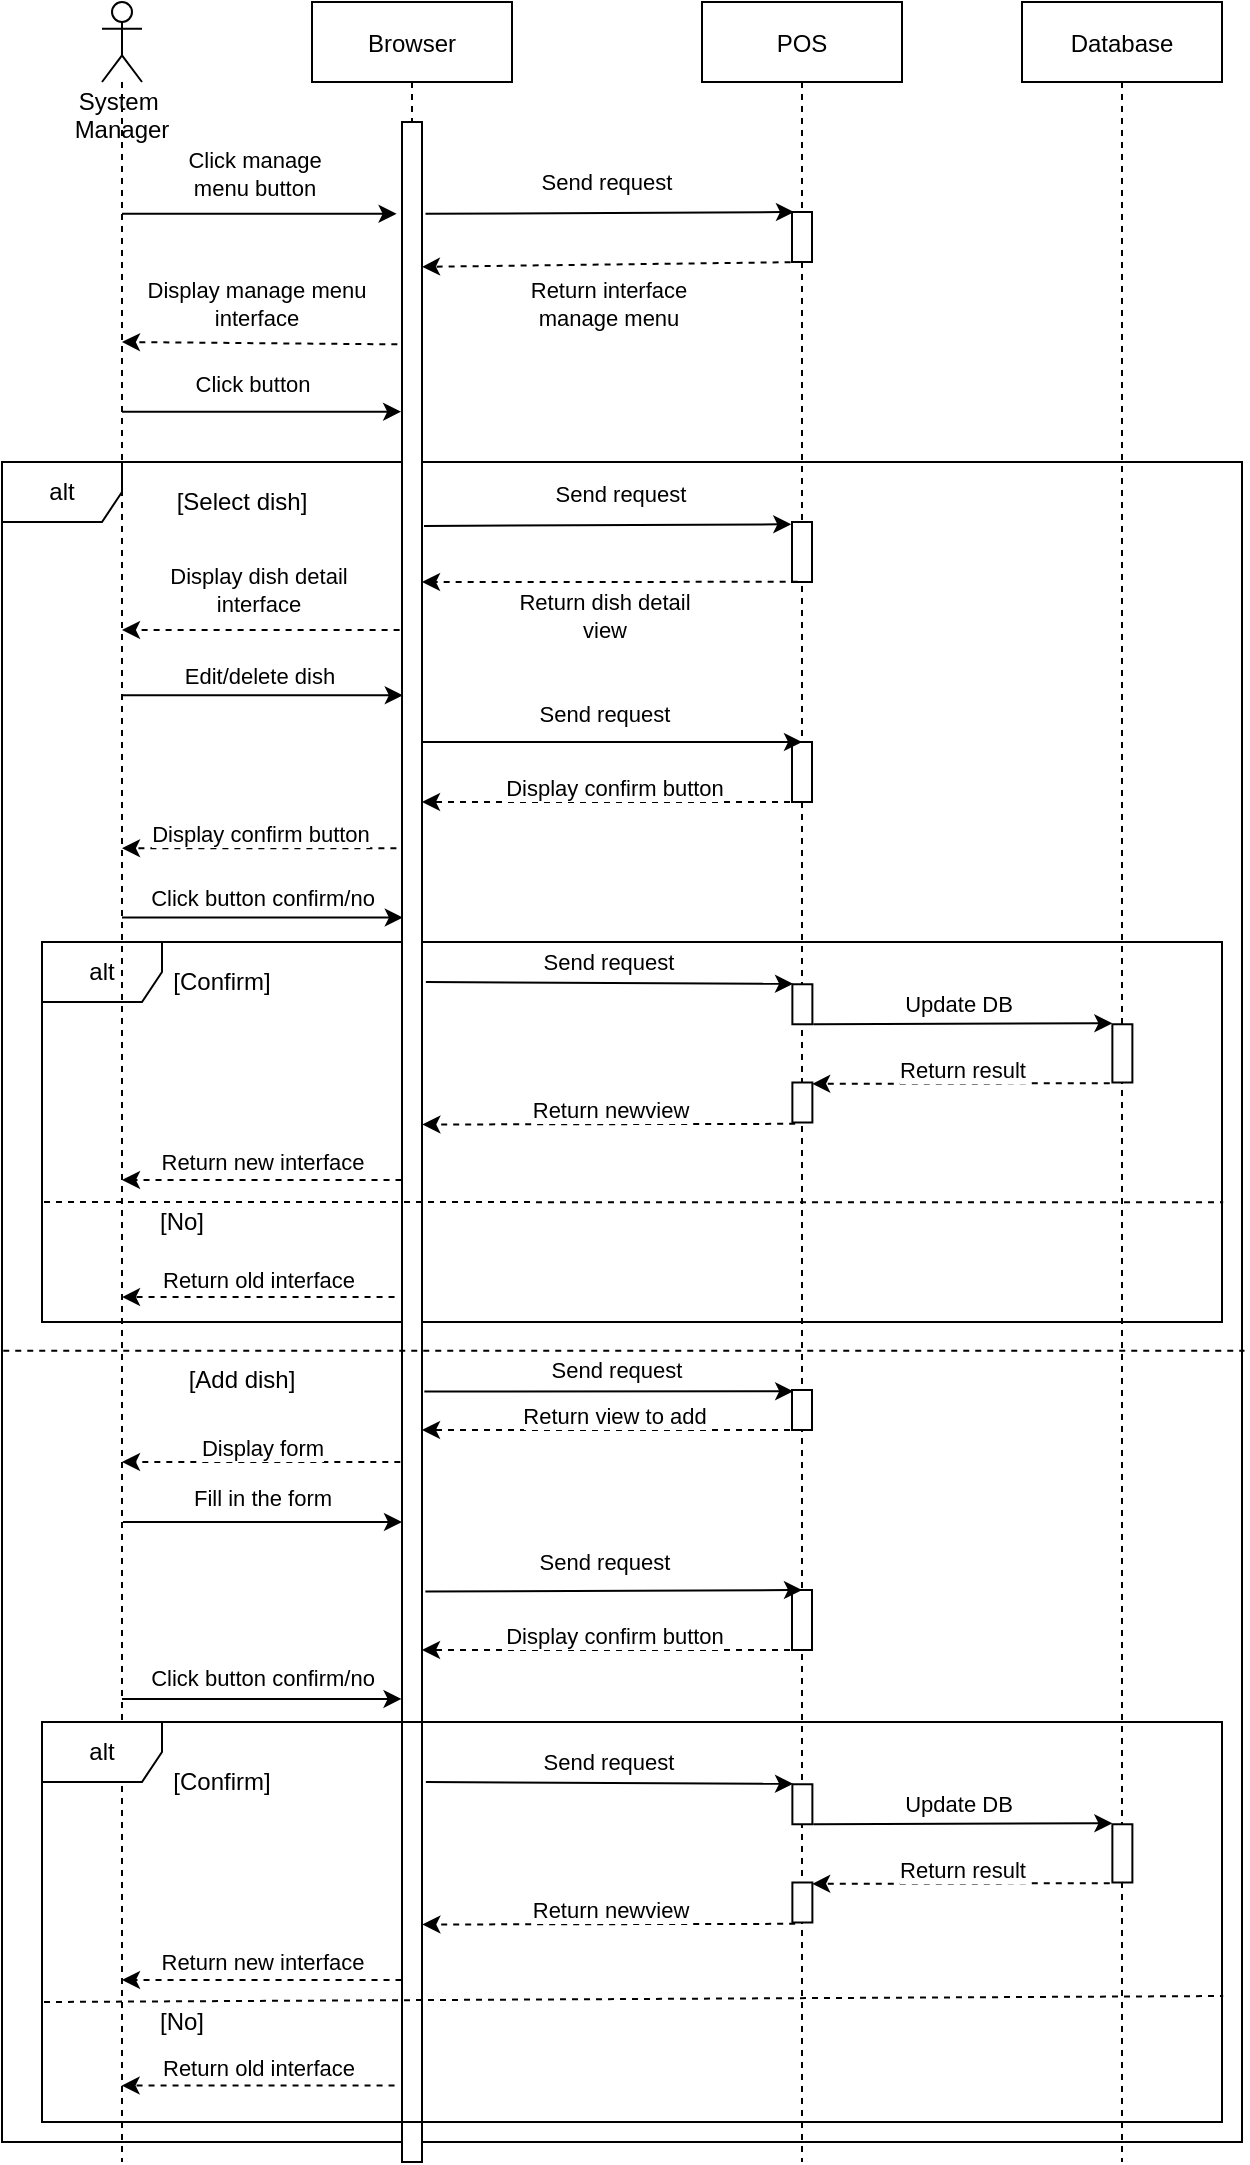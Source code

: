 <mxfile version="15.5.8" type="google"><diagram id="kgpKYQtTHZ0yAKxKKP6v" name="Page-1"><mxGraphModel dx="852" dy="441" grid="1" gridSize="10" guides="1" tooltips="1" connect="1" arrows="1" fold="1" page="1" pageScale="1" pageWidth="850" pageHeight="1100" math="0" shadow="0"><root><mxCell id="0"/><mxCell id="1" parent="0"/><mxCell id="tIarYh8BjWHHEHcR3QTg-29" value="alt" style="shape=umlFrame;whiteSpace=wrap;html=1;width=60;height=30;" parent="1" vertex="1"><mxGeometry x="50" y="240" width="620" height="840" as="geometry"/></mxCell><mxCell id="tIarYh8BjWHHEHcR3QTg-62" value="alt" style="shape=umlFrame;whiteSpace=wrap;html=1;resizeHeight=0;" parent="1" vertex="1"><mxGeometry x="70" y="480" width="590" height="190" as="geometry"/></mxCell><mxCell id="3nuBFxr9cyL0pnOWT2aG-1" value="Browser" style="shape=umlLifeline;perimeter=lifelinePerimeter;container=1;collapsible=0;recursiveResize=0;rounded=0;shadow=0;strokeWidth=1;" parent="1" vertex="1"><mxGeometry x="205" y="10" width="100" height="1080" as="geometry"/></mxCell><mxCell id="tIarYh8BjWHHEHcR3QTg-25" value="" style="points=[];perimeter=orthogonalPerimeter;rounded=0;shadow=0;strokeWidth=1;resizeHeight=0;" parent="3nuBFxr9cyL0pnOWT2aG-1" vertex="1"><mxGeometry x="45" y="60" width="10" height="1020" as="geometry"/></mxCell><mxCell id="tIarYh8BjWHHEHcR3QTg-76" value="Display form" style="endArrow=classic;html=1;dashed=1;exitX=-0.067;exitY=0.824;exitDx=0;exitDy=0;exitPerimeter=0;" parent="3nuBFxr9cyL0pnOWT2aG-1" edge="1"><mxGeometry x="-0.008" y="-7" width="50" height="50" relative="1" as="geometry"><mxPoint x="44.16" y="730.0" as="sourcePoint"/><mxPoint x="-95.003" y="730.0" as="targetPoint"/><mxPoint as="offset"/></mxGeometry></mxCell><mxCell id="tIarYh8BjWHHEHcR3QTg-77" value="Fill in the form" style="endArrow=classic;html=1;entryX=-0.03;entryY=0.859;entryDx=0;entryDy=0;entryPerimeter=0;" parent="3nuBFxr9cyL0pnOWT2aG-1" edge="1"><mxGeometry x="0.002" y="12" width="50" height="50" relative="1" as="geometry"><mxPoint x="-94.533" y="760" as="sourcePoint"/><mxPoint x="45" y="760" as="targetPoint"/><mxPoint as="offset"/></mxGeometry></mxCell><mxCell id="tIarYh8BjWHHEHcR3QTg-11" value="System&amp;nbsp;&lt;br&gt;Manager" style="shape=umlLifeline;participant=umlActor;perimeter=lifelinePerimeter;whiteSpace=wrap;html=1;container=1;collapsible=0;recursiveResize=0;verticalAlign=top;spacingTop=36;outlineConnect=0;size=40;" parent="1" vertex="1"><mxGeometry x="100" y="10" width="20" height="1080" as="geometry"/></mxCell><mxCell id="tIarYh8BjWHHEHcR3QTg-26" value="Display manage menu &lt;br&gt;interface" style="endArrow=classic;html=1;dashed=1;exitX=-0.233;exitY=0.109;exitDx=0;exitDy=0;exitPerimeter=0;" parent="tIarYh8BjWHHEHcR3QTg-11" source="tIarYh8BjWHHEHcR3QTg-25" edge="1"><mxGeometry x="0.024" y="-20" width="50" height="50" relative="1" as="geometry"><mxPoint x="140" y="170" as="sourcePoint"/><mxPoint x="10" y="170" as="targetPoint"/><mxPoint as="offset"/></mxGeometry></mxCell><mxCell id="tIarYh8BjWHHEHcR3QTg-12" value="Click manage &lt;br&gt;menu button" style="endArrow=classic;html=1;entryX=-0.271;entryY=0.045;entryDx=0;entryDy=0;entryPerimeter=0;" parent="1" source="tIarYh8BjWHHEHcR3QTg-11" target="tIarYh8BjWHHEHcR3QTg-25" edge="1"><mxGeometry x="-0.046" y="20" width="50" height="50" relative="1" as="geometry"><mxPoint x="180" y="150" as="sourcePoint"/><mxPoint x="240" y="115" as="targetPoint"/><mxPoint as="offset"/></mxGeometry></mxCell><mxCell id="tIarYh8BjWHHEHcR3QTg-13" value="POS" style="shape=umlLifeline;perimeter=lifelinePerimeter;container=1;collapsible=0;recursiveResize=0;rounded=0;shadow=0;strokeWidth=1;" parent="1" vertex="1"><mxGeometry x="400" y="10" width="100" height="1080" as="geometry"/></mxCell><mxCell id="tIarYh8BjWHHEHcR3QTg-19" value="" style="points=[];perimeter=orthogonalPerimeter;rounded=0;shadow=0;strokeWidth=1;" parent="tIarYh8BjWHHEHcR3QTg-13" vertex="1"><mxGeometry x="45" y="105" width="10" height="25" as="geometry"/></mxCell><mxCell id="tIarYh8BjWHHEHcR3QTg-35" value="" style="points=[];perimeter=orthogonalPerimeter;rounded=0;shadow=0;strokeWidth=1;" parent="tIarYh8BjWHHEHcR3QTg-13" vertex="1"><mxGeometry x="45" y="260" width="10" height="30" as="geometry"/></mxCell><mxCell id="tIarYh8BjWHHEHcR3QTg-45" value="" style="points=[];perimeter=orthogonalPerimeter;rounded=0;shadow=0;strokeWidth=1;" parent="tIarYh8BjWHHEHcR3QTg-13" vertex="1"><mxGeometry x="45.19" y="491.13" width="10" height="20" as="geometry"/></mxCell><mxCell id="tIarYh8BjWHHEHcR3QTg-49" value="" style="points=[];perimeter=orthogonalPerimeter;rounded=0;shadow=0;strokeWidth=1;" parent="tIarYh8BjWHHEHcR3QTg-13" vertex="1"><mxGeometry x="45.19" y="540.25" width="10" height="20" as="geometry"/></mxCell><mxCell id="tIarYh8BjWHHEHcR3QTg-57" value="" style="points=[];perimeter=orthogonalPerimeter;rounded=0;shadow=0;strokeWidth=1;" parent="tIarYh8BjWHHEHcR3QTg-13" vertex="1"><mxGeometry x="45" y="370" width="10" height="30" as="geometry"/></mxCell><mxCell id="tIarYh8BjWHHEHcR3QTg-70" value="" style="points=[];perimeter=orthogonalPerimeter;rounded=0;shadow=0;strokeWidth=1;" parent="tIarYh8BjWHHEHcR3QTg-13" vertex="1"><mxGeometry x="45" y="694" width="10" height="20" as="geometry"/></mxCell><mxCell id="tIarYh8BjWHHEHcR3QTg-80" value="" style="points=[];perimeter=orthogonalPerimeter;rounded=0;shadow=0;strokeWidth=1;" parent="tIarYh8BjWHHEHcR3QTg-13" vertex="1"><mxGeometry x="45" y="794" width="10" height="30" as="geometry"/></mxCell><mxCell id="tIarYh8BjWHHEHcR3QTg-15" value="Database" style="shape=umlLifeline;perimeter=lifelinePerimeter;container=1;collapsible=0;recursiveResize=0;rounded=0;shadow=0;strokeWidth=1;" parent="1" vertex="1"><mxGeometry x="560" y="10" width="100" height="1080" as="geometry"/></mxCell><mxCell id="tIarYh8BjWHHEHcR3QTg-48" value="" style="points=[];perimeter=orthogonalPerimeter;rounded=0;shadow=0;strokeWidth=1;" parent="tIarYh8BjWHHEHcR3QTg-15" vertex="1"><mxGeometry x="45.19" y="511.13" width="10" height="29.12" as="geometry"/></mxCell><mxCell id="tIarYh8BjWHHEHcR3QTg-18" value="Send request" style="endArrow=classic;html=1;entryX=0.1;entryY=0;entryDx=0;entryDy=0;entryPerimeter=0;exitX=1.176;exitY=0.045;exitDx=0;exitDy=0;exitPerimeter=0;" parent="1" source="tIarYh8BjWHHEHcR3QTg-25" target="tIarYh8BjWHHEHcR3QTg-19" edge="1"><mxGeometry x="-0.023" y="15" width="50" height="50" relative="1" as="geometry"><mxPoint x="270" y="115" as="sourcePoint"/><mxPoint x="528" y="117" as="targetPoint"/><mxPoint as="offset"/></mxGeometry></mxCell><mxCell id="tIarYh8BjWHHEHcR3QTg-23" value="Return interface&lt;br&gt;manage menu" style="endArrow=classic;html=1;exitX=-0.07;exitY=1.004;exitDx=0;exitDy=0;exitPerimeter=0;dashed=1;entryX=1;entryY=0.071;entryDx=0;entryDy=0;entryPerimeter=0;" parent="1" source="tIarYh8BjWHHEHcR3QTg-19" target="tIarYh8BjWHHEHcR3QTg-25" edge="1"><mxGeometry x="-0.005" y="20" width="50" height="50" relative="1" as="geometry"><mxPoint x="550" y="160" as="sourcePoint"/><mxPoint x="434.67" y="140.9" as="targetPoint"/><mxPoint as="offset"/></mxGeometry></mxCell><mxCell id="tIarYh8BjWHHEHcR3QTg-27" value="Click&amp;nbsp;button" style="endArrow=classic;html=1;entryX=-0.043;entryY=0.142;entryDx=0;entryDy=0;entryPerimeter=0;" parent="1" source="tIarYh8BjWHHEHcR3QTg-11" target="tIarYh8BjWHHEHcR3QTg-25" edge="1"><mxGeometry x="-0.076" y="14" width="50" height="50" relative="1" as="geometry"><mxPoint x="118.14" y="300" as="sourcePoint"/><mxPoint x="240" y="213" as="targetPoint"/><mxPoint as="offset"/></mxGeometry></mxCell><mxCell id="tIarYh8BjWHHEHcR3QTg-32" value="[Select dish]" style="text;html=1;strokeColor=none;fillColor=none;align=center;verticalAlign=middle;whiteSpace=wrap;rounded=0;" parent="1" vertex="1"><mxGeometry x="125" y="250" width="90" height="20" as="geometry"/></mxCell><mxCell id="tIarYh8BjWHHEHcR3QTg-33" value="Send request" style="endArrow=classic;html=1;entryX=-0.038;entryY=0.038;entryDx=0;entryDy=0;entryPerimeter=0;exitX=1.1;exitY=0.198;exitDx=0;exitDy=0;exitPerimeter=0;" parent="1" source="tIarYh8BjWHHEHcR3QTg-25" target="tIarYh8BjWHHEHcR3QTg-35" edge="1"><mxGeometry x="0.074" y="16" width="50" height="50" relative="1" as="geometry"><mxPoint x="270" y="271" as="sourcePoint"/><mxPoint x="590" y="376" as="targetPoint"/><mxPoint as="offset"/></mxGeometry></mxCell><mxCell id="tIarYh8BjWHHEHcR3QTg-36" value="Return dish detail&lt;br&gt;view" style="endArrow=classic;html=1;exitX=0.283;exitY=0.997;exitDx=0;exitDy=0;exitPerimeter=0;dashed=1;" parent="1" source="tIarYh8BjWHHEHcR3QTg-35" edge="1"><mxGeometry x="0.025" y="17" width="50" height="50" relative="1" as="geometry"><mxPoint x="599.63" y="410.0" as="sourcePoint"/><mxPoint x="260" y="300" as="targetPoint"/><mxPoint as="offset"/></mxGeometry></mxCell><mxCell id="tIarYh8BjWHHEHcR3QTg-39" value="Display dish detail&lt;br&gt;interface" style="endArrow=classic;html=1;dashed=1;exitX=-0.12;exitY=0.249;exitDx=0;exitDy=0;exitPerimeter=0;" parent="1" source="tIarYh8BjWHHEHcR3QTg-25" target="tIarYh8BjWHHEHcR3QTg-11" edge="1"><mxGeometry x="0.024" y="-20" width="50" height="50" relative="1" as="geometry"><mxPoint x="240" y="351" as="sourcePoint"/><mxPoint x="130" y="480" as="targetPoint"/><mxPoint as="offset"/></mxGeometry></mxCell><mxCell id="tIarYh8BjWHHEHcR3QTg-40" value="Edit/delete dish&amp;nbsp;" style="endArrow=classic;html=1;entryX=0.04;entryY=0.281;entryDx=0;entryDy=0;entryPerimeter=0;" parent="1" source="tIarYh8BjWHHEHcR3QTg-11" target="tIarYh8BjWHHEHcR3QTg-25" edge="1"><mxGeometry x="-0.009" y="10" width="50" height="50" relative="1" as="geometry"><mxPoint x="220" y="580" as="sourcePoint"/><mxPoint x="240" y="389" as="targetPoint"/><mxPoint as="offset"/></mxGeometry></mxCell><mxCell id="tIarYh8BjWHHEHcR3QTg-43" value="Send request" style="endArrow=classic;html=1;entryX=0.033;entryY=-0.011;entryDx=0;entryDy=0;entryPerimeter=0;exitX=1.176;exitY=0.475;exitDx=0;exitDy=0;exitPerimeter=0;" parent="1" target="tIarYh8BjWHHEHcR3QTg-45" edge="1"><mxGeometry x="-0.009" y="10" width="50" height="50" relative="1" as="geometry"><mxPoint x="261.95" y="500" as="sourcePoint"/><mxPoint x="590.19" y="660.13" as="targetPoint"/><mxPoint as="offset"/></mxGeometry></mxCell><mxCell id="tIarYh8BjWHHEHcR3QTg-44" value="Update DB" style="endArrow=classic;html=1;exitX=1.047;exitY=1.002;exitDx=0;exitDy=0;exitPerimeter=0;entryX=0;entryY=-0.017;entryDx=0;entryDy=0;entryPerimeter=0;" parent="1" source="tIarYh8BjWHHEHcR3QTg-45" target="tIarYh8BjWHHEHcR3QTg-48" edge="1"><mxGeometry x="-0.033" y="10" width="50" height="50" relative="1" as="geometry"><mxPoint x="460.19" y="741.13" as="sourcePoint"/><mxPoint x="600.19" y="681.13" as="targetPoint"/><mxPoint as="offset"/></mxGeometry></mxCell><mxCell id="tIarYh8BjWHHEHcR3QTg-47" value="Return result" style="endArrow=classic;html=1;dashed=1;exitX=-0.13;exitY=1.011;exitDx=0;exitDy=0;exitPerimeter=0;entryX=0.989;entryY=0.033;entryDx=0;entryDy=0;entryPerimeter=0;" parent="1" source="tIarYh8BjWHHEHcR3QTg-48" target="tIarYh8BjWHHEHcR3QTg-49" edge="1"><mxGeometry x="-0.008" y="-7" width="50" height="50" relative="1" as="geometry"><mxPoint x="530.19" y="721.13" as="sourcePoint"/><mxPoint x="470.19" y="718.13" as="targetPoint"/><mxPoint as="offset"/></mxGeometry></mxCell><mxCell id="tIarYh8BjWHHEHcR3QTg-50" value="Return newview" style="endArrow=classic;html=1;dashed=1;exitX=0.14;exitY=1.033;exitDx=0;exitDy=0;exitPerimeter=0;" parent="1" source="tIarYh8BjWHHEHcR3QTg-49" edge="1"><mxGeometry x="-0.008" y="-7" width="50" height="50" relative="1" as="geometry"><mxPoint x="589" y="741.13" as="sourcePoint"/><mxPoint x="260.19" y="571.25" as="targetPoint"/><mxPoint as="offset"/></mxGeometry></mxCell><mxCell id="tIarYh8BjWHHEHcR3QTg-53" value="Return new interface" style="endArrow=classic;html=1;dashed=1;exitX=-0.043;exitY=0.573;exitDx=0;exitDy=0;exitPerimeter=0;" parent="1" edge="1"><mxGeometry x="-0.004" y="-9" width="50" height="50" relative="1" as="geometry"><mxPoint x="249.76" y="598.98" as="sourcePoint"/><mxPoint x="110.0" y="598.98" as="targetPoint"/><mxPoint as="offset"/></mxGeometry></mxCell><mxCell id="tIarYh8BjWHHEHcR3QTg-56" value="Send request" style="endArrow=classic;html=1;entryX=0.5;entryY=0;entryDx=0;entryDy=0;entryPerimeter=0;" parent="1" source="tIarYh8BjWHHEHcR3QTg-25" target="tIarYh8BjWHHEHcR3QTg-57" edge="1"><mxGeometry x="-0.048" y="14" width="50" height="50" relative="1" as="geometry"><mxPoint x="270" y="400" as="sourcePoint"/><mxPoint x="590" y="400" as="targetPoint"/><mxPoint as="offset"/></mxGeometry></mxCell><mxCell id="tIarYh8BjWHHEHcR3QTg-58" value="Display confirm button" style="endArrow=classic;html=1;dashed=1;exitX=0.5;exitY=1;exitDx=0;exitDy=0;exitPerimeter=0;" parent="1" source="tIarYh8BjWHHEHcR3QTg-57" target="tIarYh8BjWHHEHcR3QTg-25" edge="1"><mxGeometry x="-0.008" y="-7" width="50" height="50" relative="1" as="geometry"><mxPoint x="591.51" y="430.0" as="sourcePoint"/><mxPoint x="435.1" y="430.38" as="targetPoint"/><mxPoint as="offset"/></mxGeometry></mxCell><mxCell id="tIarYh8BjWHHEHcR3QTg-61" value="Display confirm button" style="endArrow=classic;html=1;dashed=1;exitX=-0.28;exitY=0.356;exitDx=0;exitDy=0;exitPerimeter=0;" parent="1" source="tIarYh8BjWHHEHcR3QTg-25" target="tIarYh8BjWHHEHcR3QTg-11" edge="1"><mxGeometry x="-0.008" y="-7" width="50" height="50" relative="1" as="geometry"><mxPoint x="240" y="470" as="sourcePoint"/><mxPoint x="120" y="470" as="targetPoint"/><mxPoint as="offset"/></mxGeometry></mxCell><mxCell id="tIarYh8BjWHHEHcR3QTg-63" value="Click button confirm/no" style="endArrow=classic;html=1;entryX=0.04;entryY=0.39;entryDx=0;entryDy=0;entryPerimeter=0;" parent="1" source="tIarYh8BjWHHEHcR3QTg-11" target="tIarYh8BjWHHEHcR3QTg-25" edge="1"><mxGeometry x="-0.009" y="10" width="50" height="50" relative="1" as="geometry"><mxPoint x="120.0" y="510" as="sourcePoint"/><mxPoint x="240" y="510" as="targetPoint"/><mxPoint as="offset"/></mxGeometry></mxCell><mxCell id="tIarYh8BjWHHEHcR3QTg-64" value="[Confirm]" style="text;html=1;strokeColor=none;fillColor=none;align=center;verticalAlign=middle;whiteSpace=wrap;rounded=0;" parent="1" vertex="1"><mxGeometry x="130" y="490" width="60" height="20" as="geometry"/></mxCell><mxCell id="tIarYh8BjWHHEHcR3QTg-67" value="" style="endArrow=none;dashed=1;html=1;exitX=0.001;exitY=0.529;exitDx=0;exitDy=0;exitPerimeter=0;entryX=1.002;entryY=0.529;entryDx=0;entryDy=0;entryPerimeter=0;" parent="1" source="tIarYh8BjWHHEHcR3QTg-29" target="tIarYh8BjWHHEHcR3QTg-29" edge="1"><mxGeometry width="50" height="50" relative="1" as="geometry"><mxPoint x="60" y="679" as="sourcePoint"/><mxPoint x="790" y="679" as="targetPoint"/></mxGeometry></mxCell><mxCell id="tIarYh8BjWHHEHcR3QTg-68" value="[Add dish]" style="text;html=1;strokeColor=none;fillColor=none;align=center;verticalAlign=middle;whiteSpace=wrap;rounded=0;" parent="1" vertex="1"><mxGeometry x="110" y="689" width="120" height="20" as="geometry"/></mxCell><mxCell id="tIarYh8BjWHHEHcR3QTg-69" value="Send request" style="endArrow=classic;html=1;exitX=1.116;exitY=0.77;exitDx=0;exitDy=0;exitPerimeter=0;entryX=0.06;entryY=0.033;entryDx=0;entryDy=0;entryPerimeter=0;" parent="1" target="tIarYh8BjWHHEHcR3QTg-70" edge="1"><mxGeometry x="0.038" y="11" width="50" height="50" relative="1" as="geometry"><mxPoint x="261.16" y="704.7" as="sourcePoint"/><mxPoint x="600" y="704" as="targetPoint"/><mxPoint as="offset"/></mxGeometry></mxCell><mxCell id="tIarYh8BjWHHEHcR3QTg-72" value="Return view to add" style="endArrow=classic;html=1;dashed=1;exitX=0.5;exitY=1;exitDx=0;exitDy=0;exitPerimeter=0;" parent="1" source="tIarYh8BjWHHEHcR3QTg-70" edge="1"><mxGeometry x="-0.008" y="-7" width="50" height="50" relative="1" as="geometry"><mxPoint x="591.51" y="734" as="sourcePoint"/><mxPoint x="260" y="724" as="targetPoint"/><mxPoint as="offset"/></mxGeometry></mxCell><mxCell id="tIarYh8BjWHHEHcR3QTg-82" value="Send request" style="endArrow=classic;html=1;entryX=0.5;entryY=0;entryDx=0;entryDy=0;entryPerimeter=0;exitX=1.167;exitY=0.891;exitDx=0;exitDy=0;exitPerimeter=0;" parent="1" target="tIarYh8BjWHHEHcR3QTg-80" edge="1"><mxGeometry x="-0.048" y="14" width="50" height="50" relative="1" as="geometry"><mxPoint x="261.67" y="804.81" as="sourcePoint"/><mxPoint x="570" y="844" as="targetPoint"/><mxPoint as="offset"/></mxGeometry></mxCell><mxCell id="tIarYh8BjWHHEHcR3QTg-83" value="Display confirm button" style="endArrow=classic;html=1;dashed=1;exitX=0.5;exitY=1;exitDx=0;exitDy=0;exitPerimeter=0;" parent="1" source="tIarYh8BjWHHEHcR3QTg-80" target="tIarYh8BjWHHEHcR3QTg-25" edge="1"><mxGeometry x="-0.008" y="-7" width="50" height="50" relative="1" as="geometry"><mxPoint x="571.51" y="874.0" as="sourcePoint"/><mxPoint x="435.1" y="834.38" as="targetPoint"/><mxPoint as="offset"/></mxGeometry></mxCell><mxCell id="tIarYh8BjWHHEHcR3QTg-96" value="Click button confirm/no" style="endArrow=classic;html=1;entryX=-0.024;entryY=0.773;entryDx=0;entryDy=0;entryPerimeter=0;" parent="1" source="tIarYh8BjWHHEHcR3QTg-11" target="tIarYh8BjWHHEHcR3QTg-25" edge="1"><mxGeometry x="-0.009" y="10" width="50" height="50" relative="1" as="geometry"><mxPoint x="108.833" y="900" as="sourcePoint"/><mxPoint x="240" y="900" as="targetPoint"/><mxPoint as="offset"/></mxGeometry></mxCell><mxCell id="Sav4hZIl0oI6aiuoBih5-3" value="" style="endArrow=none;dashed=1;html=1;entryX=1.001;entryY=0.685;entryDx=0;entryDy=0;entryPerimeter=0;" parent="1" target="tIarYh8BjWHHEHcR3QTg-62" edge="1"><mxGeometry width="50" height="50" relative="1" as="geometry"><mxPoint x="71" y="610" as="sourcePoint"/><mxPoint x="681.24" y="689.07" as="targetPoint"/></mxGeometry></mxCell><mxCell id="Sav4hZIl0oI6aiuoBih5-4" value="[No]" style="text;html=1;strokeColor=none;fillColor=none;align=center;verticalAlign=middle;whiteSpace=wrap;rounded=0;" parent="1" vertex="1"><mxGeometry x="110" y="610" width="60" height="20" as="geometry"/></mxCell><mxCell id="Sav4hZIl0oI6aiuoBih5-5" value="Return old interface" style="endArrow=classic;html=1;dashed=1;exitX=-0.372;exitY=0.576;exitDx=0;exitDy=0;exitPerimeter=0;" parent="1" source="tIarYh8BjWHHEHcR3QTg-25" target="tIarYh8BjWHHEHcR3QTg-11" edge="1"><mxGeometry x="-0.004" y="-9" width="50" height="50" relative="1" as="geometry"><mxPoint x="250" y="660" as="sourcePoint"/><mxPoint x="110.0" y="650.0" as="targetPoint"/><mxPoint as="offset"/><Array as="points"/></mxGeometry></mxCell><mxCell id="Sav4hZIl0oI6aiuoBih5-7" value="alt" style="shape=umlFrame;whiteSpace=wrap;html=1;resizeHeight=0;" parent="1" vertex="1"><mxGeometry x="70" y="870" width="590" height="200" as="geometry"/></mxCell><mxCell id="Sav4hZIl0oI6aiuoBih5-8" value="" style="points=[];perimeter=orthogonalPerimeter;rounded=0;shadow=0;strokeWidth=1;" parent="1" vertex="1"><mxGeometry x="445.19" y="901.13" width="10" height="20" as="geometry"/></mxCell><mxCell id="Sav4hZIl0oI6aiuoBih5-9" value="" style="points=[];perimeter=orthogonalPerimeter;rounded=0;shadow=0;strokeWidth=1;" parent="1" vertex="1"><mxGeometry x="445.19" y="950.25" width="10" height="20" as="geometry"/></mxCell><mxCell id="Sav4hZIl0oI6aiuoBih5-10" value="" style="points=[];perimeter=orthogonalPerimeter;rounded=0;shadow=0;strokeWidth=1;" parent="1" vertex="1"><mxGeometry x="605.19" y="921.13" width="10" height="29.12" as="geometry"/></mxCell><mxCell id="Sav4hZIl0oI6aiuoBih5-11" value="Send request" style="endArrow=classic;html=1;entryX=0.033;entryY=-0.011;entryDx=0;entryDy=0;entryPerimeter=0;exitX=1.176;exitY=0.475;exitDx=0;exitDy=0;exitPerimeter=0;" parent="1" target="Sav4hZIl0oI6aiuoBih5-8" edge="1"><mxGeometry x="-0.009" y="10" width="50" height="50" relative="1" as="geometry"><mxPoint x="261.95" y="900" as="sourcePoint"/><mxPoint x="590.19" y="1060.13" as="targetPoint"/><mxPoint as="offset"/></mxGeometry></mxCell><mxCell id="Sav4hZIl0oI6aiuoBih5-12" value="Update DB" style="endArrow=classic;html=1;exitX=1.047;exitY=1.002;exitDx=0;exitDy=0;exitPerimeter=0;entryX=0;entryY=-0.017;entryDx=0;entryDy=0;entryPerimeter=0;" parent="1" source="Sav4hZIl0oI6aiuoBih5-8" target="Sav4hZIl0oI6aiuoBih5-10" edge="1"><mxGeometry x="-0.033" y="10" width="50" height="50" relative="1" as="geometry"><mxPoint x="460.19" y="1141.13" as="sourcePoint"/><mxPoint x="600.19" y="1081.13" as="targetPoint"/><mxPoint as="offset"/></mxGeometry></mxCell><mxCell id="Sav4hZIl0oI6aiuoBih5-13" value="Return result" style="endArrow=classic;html=1;dashed=1;exitX=-0.13;exitY=1.011;exitDx=0;exitDy=0;exitPerimeter=0;entryX=0.989;entryY=0.033;entryDx=0;entryDy=0;entryPerimeter=0;" parent="1" source="Sav4hZIl0oI6aiuoBih5-10" target="Sav4hZIl0oI6aiuoBih5-9" edge="1"><mxGeometry x="-0.008" y="-7" width="50" height="50" relative="1" as="geometry"><mxPoint x="530.19" y="1121.13" as="sourcePoint"/><mxPoint x="470.19" y="1118.13" as="targetPoint"/><mxPoint as="offset"/></mxGeometry></mxCell><mxCell id="Sav4hZIl0oI6aiuoBih5-14" value="Return newview" style="endArrow=classic;html=1;dashed=1;exitX=0.14;exitY=1.033;exitDx=0;exitDy=0;exitPerimeter=0;" parent="1" source="Sav4hZIl0oI6aiuoBih5-9" edge="1"><mxGeometry x="-0.008" y="-7" width="50" height="50" relative="1" as="geometry"><mxPoint x="589" y="1141.13" as="sourcePoint"/><mxPoint x="260.19" y="971.25" as="targetPoint"/><mxPoint as="offset"/></mxGeometry></mxCell><mxCell id="Sav4hZIl0oI6aiuoBih5-15" value="Return new interface" style="endArrow=classic;html=1;dashed=1;exitX=-0.043;exitY=0.573;exitDx=0;exitDy=0;exitPerimeter=0;" parent="1" edge="1"><mxGeometry x="-0.004" y="-9" width="50" height="50" relative="1" as="geometry"><mxPoint x="249.76" y="998.98" as="sourcePoint"/><mxPoint x="110.0" y="998.98" as="targetPoint"/><mxPoint as="offset"/></mxGeometry></mxCell><mxCell id="Sav4hZIl0oI6aiuoBih5-16" value="[Confirm]" style="text;html=1;strokeColor=none;fillColor=none;align=center;verticalAlign=middle;whiteSpace=wrap;rounded=0;" parent="1" vertex="1"><mxGeometry x="130" y="890" width="60" height="20" as="geometry"/></mxCell><mxCell id="Sav4hZIl0oI6aiuoBih5-17" value="" style="endArrow=none;dashed=1;html=1;entryX=1.001;entryY=0.685;entryDx=0;entryDy=0;entryPerimeter=0;" parent="1" target="Sav4hZIl0oI6aiuoBih5-7" edge="1"><mxGeometry width="50" height="50" relative="1" as="geometry"><mxPoint x="71" y="1010" as="sourcePoint"/><mxPoint x="681.24" y="1089.07" as="targetPoint"/></mxGeometry></mxCell><mxCell id="Sav4hZIl0oI6aiuoBih5-18" value="[No]" style="text;html=1;strokeColor=none;fillColor=none;align=center;verticalAlign=middle;whiteSpace=wrap;rounded=0;" parent="1" vertex="1"><mxGeometry x="110" y="1010" width="60" height="20" as="geometry"/></mxCell><mxCell id="Sav4hZIl0oI6aiuoBih5-19" value="Return old interface" style="endArrow=classic;html=1;dashed=1;exitX=-0.372;exitY=0.576;exitDx=0;exitDy=0;exitPerimeter=0;" parent="1" edge="1"><mxGeometry x="-0.004" y="-9" width="50" height="50" relative="1" as="geometry"><mxPoint x="246.28" y="1051.76" as="sourcePoint"/><mxPoint x="109.81" y="1051.76" as="targetPoint"/><mxPoint as="offset"/><Array as="points"/></mxGeometry></mxCell></root></mxGraphModel></diagram></mxfile>
